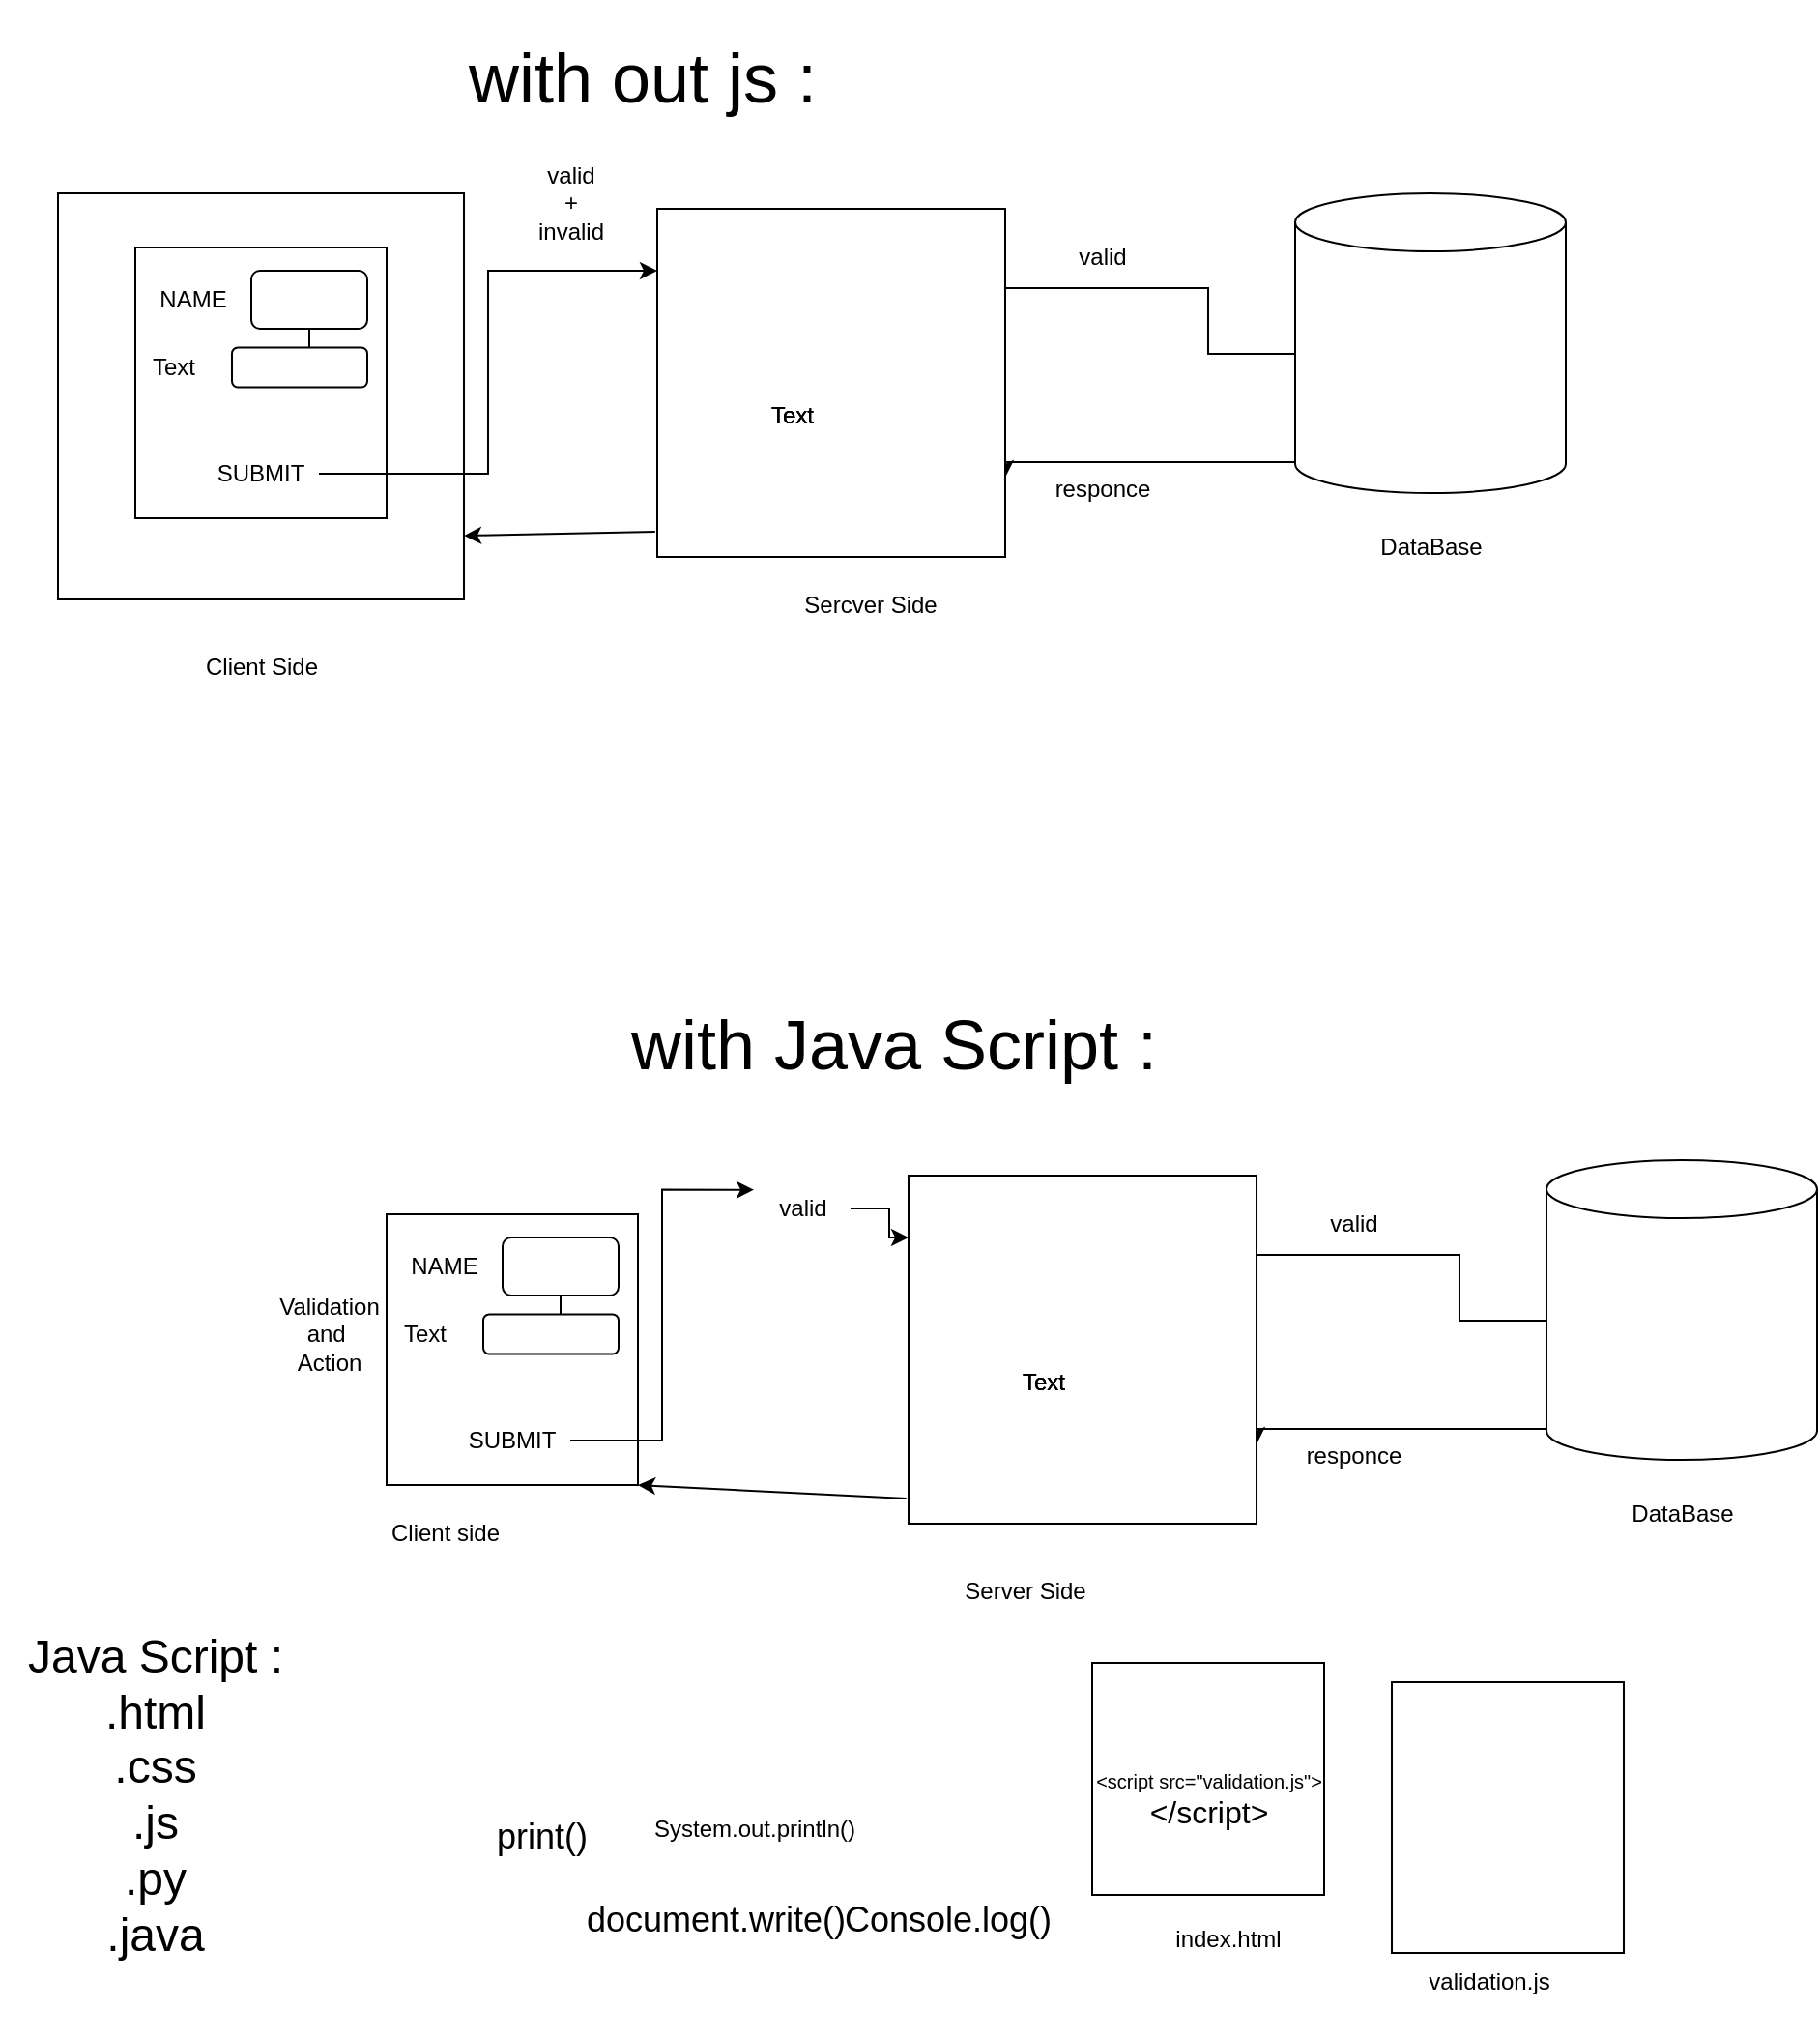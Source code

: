 <mxfile version="24.2.2" type="github">
  <diagram name="Page-1" id="Y0YqKOJ8I6JT_RrgWISb">
    <mxGraphModel dx="1318" dy="551" grid="1" gridSize="10" guides="1" tooltips="1" connect="1" arrows="1" fold="1" page="1" pageScale="1" pageWidth="850" pageHeight="1100" math="0" shadow="0">
      <root>
        <mxCell id="0" />
        <mxCell id="1" parent="0" />
        <mxCell id="5XzTyeewZFh_GoXqB1Of-1" value="" style="whiteSpace=wrap;html=1;aspect=fixed;" vertex="1" parent="1">
          <mxGeometry x="40" y="130" width="210" height="210" as="geometry" />
        </mxCell>
        <mxCell id="5XzTyeewZFh_GoXqB1Of-26" style="edgeStyle=orthogonalEdgeStyle;rounded=0;orthogonalLoop=1;jettySize=auto;html=1;exitX=1;exitY=0.25;exitDx=0;exitDy=0;entryX=1;entryY=0.75;entryDx=0;entryDy=0;" edge="1" parent="1">
          <mxGeometry relative="1" as="geometry">
            <mxPoint x="530" y="187" as="sourcePoint" />
            <mxPoint x="530" y="277" as="targetPoint" />
            <Array as="points">
              <mxPoint x="635" y="179" />
              <mxPoint x="635" y="213" />
              <mxPoint x="680" y="213" />
              <mxPoint x="680" y="269" />
            </Array>
          </mxGeometry>
        </mxCell>
        <mxCell id="5XzTyeewZFh_GoXqB1Of-3" value="" style="whiteSpace=wrap;html=1;aspect=fixed;" vertex="1" parent="1">
          <mxGeometry x="350" y="138" width="180" height="180" as="geometry" />
        </mxCell>
        <mxCell id="5XzTyeewZFh_GoXqB1Of-4" value="" style="shape=cylinder3;whiteSpace=wrap;html=1;boundedLbl=1;backgroundOutline=1;size=15;" vertex="1" parent="1">
          <mxGeometry x="680" y="130" width="140" height="155" as="geometry" />
        </mxCell>
        <mxCell id="5XzTyeewZFh_GoXqB1Of-5" value="&lt;font style=&quot;font-size: 12px;&quot;&gt;Client Side&lt;/font&gt;" style="text;html=1;align=center;verticalAlign=middle;resizable=0;points=[];autosize=1;strokeColor=none;fillColor=none;" vertex="1" parent="1">
          <mxGeometry x="105" y="360" width="80" height="30" as="geometry" />
        </mxCell>
        <mxCell id="5XzTyeewZFh_GoXqB1Of-6" value="Sercver Side" style="text;html=1;align=center;verticalAlign=middle;resizable=0;points=[];autosize=1;strokeColor=none;fillColor=none;" vertex="1" parent="1">
          <mxGeometry x="415" y="328" width="90" height="30" as="geometry" />
        </mxCell>
        <mxCell id="5XzTyeewZFh_GoXqB1Of-7" value="DataBase" style="text;html=1;align=center;verticalAlign=middle;resizable=0;points=[];autosize=1;strokeColor=none;fillColor=none;" vertex="1" parent="1">
          <mxGeometry x="710" y="298" width="80" height="30" as="geometry" />
        </mxCell>
        <mxCell id="5XzTyeewZFh_GoXqB1Of-8" value="" style="rounded=0;whiteSpace=wrap;html=1;" vertex="1" parent="1">
          <mxGeometry x="80" y="158" width="130" height="140" as="geometry" />
        </mxCell>
        <mxCell id="5XzTyeewZFh_GoXqB1Of-9" value="Text" style="text;html=1;align=center;verticalAlign=middle;whiteSpace=wrap;rounded=0;" vertex="1" parent="1">
          <mxGeometry x="390" y="230" width="60" height="30" as="geometry" />
        </mxCell>
        <mxCell id="5XzTyeewZFh_GoXqB1Of-10" value="Text" style="text;html=1;align=center;verticalAlign=middle;whiteSpace=wrap;rounded=0;" vertex="1" parent="1">
          <mxGeometry x="390" y="230" width="60" height="30" as="geometry" />
        </mxCell>
        <mxCell id="5XzTyeewZFh_GoXqB1Of-11" value="Text" style="text;html=1;align=center;verticalAlign=middle;whiteSpace=wrap;rounded=0;" vertex="1" parent="1">
          <mxGeometry x="390" y="230" width="60" height="30" as="geometry" />
        </mxCell>
        <mxCell id="5XzTyeewZFh_GoXqB1Of-14" value="" style="edgeStyle=orthogonalEdgeStyle;rounded=0;orthogonalLoop=1;jettySize=auto;html=1;" edge="1" parent="1" source="5XzTyeewZFh_GoXqB1Of-12" target="5XzTyeewZFh_GoXqB1Of-13">
          <mxGeometry relative="1" as="geometry" />
        </mxCell>
        <mxCell id="5XzTyeewZFh_GoXqB1Of-12" value="" style="rounded=1;whiteSpace=wrap;html=1;" vertex="1" parent="1">
          <mxGeometry x="140" y="170" width="60" height="30" as="geometry" />
        </mxCell>
        <mxCell id="5XzTyeewZFh_GoXqB1Of-13" value="" style="whiteSpace=wrap;html=1;rounded=1;" vertex="1" parent="1">
          <mxGeometry x="130" y="209.75" width="70" height="20.5" as="geometry" />
        </mxCell>
        <mxCell id="5XzTyeewZFh_GoXqB1Of-15" value="SUBMIT" style="text;html=1;align=center;verticalAlign=middle;whiteSpace=wrap;rounded=0;" vertex="1" parent="1">
          <mxGeometry x="115" y="260" width="60" height="30" as="geometry" />
        </mxCell>
        <mxCell id="5XzTyeewZFh_GoXqB1Of-18" value="NAME" style="text;html=1;align=center;verticalAlign=middle;whiteSpace=wrap;rounded=0;" vertex="1" parent="1">
          <mxGeometry x="80" y="170" width="60" height="30" as="geometry" />
        </mxCell>
        <mxCell id="5XzTyeewZFh_GoXqB1Of-21" value="Text" style="text;html=1;align=center;verticalAlign=middle;whiteSpace=wrap;rounded=0;" vertex="1" parent="1">
          <mxGeometry x="70" y="205" width="60" height="30" as="geometry" />
        </mxCell>
        <mxCell id="5XzTyeewZFh_GoXqB1Of-25" style="edgeStyle=orthogonalEdgeStyle;rounded=0;orthogonalLoop=1;jettySize=auto;html=1;entryX=0;entryY=0.178;entryDx=0;entryDy=0;entryPerimeter=0;" edge="1" parent="1" source="5XzTyeewZFh_GoXqB1Of-15" target="5XzTyeewZFh_GoXqB1Of-3">
          <mxGeometry relative="1" as="geometry" />
        </mxCell>
        <mxCell id="5XzTyeewZFh_GoXqB1Of-27" value="" style="endArrow=classic;html=1;rounded=0;exitX=-0.006;exitY=0.928;exitDx=0;exitDy=0;exitPerimeter=0;entryX=1;entryY=0.843;entryDx=0;entryDy=0;entryPerimeter=0;" edge="1" parent="1" source="5XzTyeewZFh_GoXqB1Of-3" target="5XzTyeewZFh_GoXqB1Of-1">
          <mxGeometry width="50" height="50" relative="1" as="geometry">
            <mxPoint x="400" y="280" as="sourcePoint" />
            <mxPoint x="450" y="230" as="targetPoint" />
          </mxGeometry>
        </mxCell>
        <mxCell id="5XzTyeewZFh_GoXqB1Of-28" value="&lt;font style=&quot;font-size: 36px;&quot;&gt;with out js :&lt;/font&gt;" style="text;html=1;align=center;verticalAlign=middle;whiteSpace=wrap;rounded=0;" vertex="1" parent="1">
          <mxGeometry x="185" y="30" width="315" height="80" as="geometry" />
        </mxCell>
        <mxCell id="5XzTyeewZFh_GoXqB1Of-30" value="valid&lt;div&gt;+&lt;/div&gt;&lt;div&gt;invalid&lt;/div&gt;" style="text;html=1;align=center;verticalAlign=middle;resizable=0;points=[];autosize=1;strokeColor=none;fillColor=none;" vertex="1" parent="1">
          <mxGeometry x="275" y="105" width="60" height="60" as="geometry" />
        </mxCell>
        <mxCell id="5XzTyeewZFh_GoXqB1Of-31" value="valid" style="text;html=1;align=center;verticalAlign=middle;resizable=0;points=[];autosize=1;strokeColor=none;fillColor=none;" vertex="1" parent="1">
          <mxGeometry x="555" y="148" width="50" height="30" as="geometry" />
        </mxCell>
        <mxCell id="5XzTyeewZFh_GoXqB1Of-32" value="responce" style="text;html=1;align=center;verticalAlign=middle;resizable=0;points=[];autosize=1;strokeColor=none;fillColor=none;" vertex="1" parent="1">
          <mxGeometry x="545" y="268" width="70" height="30" as="geometry" />
        </mxCell>
        <mxCell id="5XzTyeewZFh_GoXqB1Of-33" style="edgeStyle=orthogonalEdgeStyle;rounded=0;orthogonalLoop=1;jettySize=auto;html=1;exitX=1;exitY=0.25;exitDx=0;exitDy=0;entryX=1;entryY=0.75;entryDx=0;entryDy=0;" edge="1" parent="1">
          <mxGeometry relative="1" as="geometry">
            <mxPoint x="660" y="687" as="sourcePoint" />
            <mxPoint x="660" y="777" as="targetPoint" />
            <Array as="points">
              <mxPoint x="765" y="679" />
              <mxPoint x="765" y="713" />
              <mxPoint x="810" y="713" />
              <mxPoint x="810" y="769" />
            </Array>
          </mxGeometry>
        </mxCell>
        <mxCell id="5XzTyeewZFh_GoXqB1Of-34" value="" style="whiteSpace=wrap;html=1;aspect=fixed;" vertex="1" parent="1">
          <mxGeometry x="480" y="638" width="180" height="180" as="geometry" />
        </mxCell>
        <mxCell id="5XzTyeewZFh_GoXqB1Of-35" value="" style="shape=cylinder3;whiteSpace=wrap;html=1;boundedLbl=1;backgroundOutline=1;size=15;" vertex="1" parent="1">
          <mxGeometry x="810" y="630" width="140" height="155" as="geometry" />
        </mxCell>
        <mxCell id="5XzTyeewZFh_GoXqB1Of-36" value="DataBase" style="text;html=1;align=center;verticalAlign=middle;resizable=0;points=[];autosize=1;strokeColor=none;fillColor=none;" vertex="1" parent="1">
          <mxGeometry x="840" y="798" width="80" height="30" as="geometry" />
        </mxCell>
        <mxCell id="5XzTyeewZFh_GoXqB1Of-37" value="" style="rounded=0;whiteSpace=wrap;html=1;" vertex="1" parent="1">
          <mxGeometry x="210" y="658" width="130" height="140" as="geometry" />
        </mxCell>
        <mxCell id="5XzTyeewZFh_GoXqB1Of-38" value="Text" style="text;html=1;align=center;verticalAlign=middle;whiteSpace=wrap;rounded=0;" vertex="1" parent="1">
          <mxGeometry x="520" y="730" width="60" height="30" as="geometry" />
        </mxCell>
        <mxCell id="5XzTyeewZFh_GoXqB1Of-39" value="Text" style="text;html=1;align=center;verticalAlign=middle;whiteSpace=wrap;rounded=0;" vertex="1" parent="1">
          <mxGeometry x="520" y="730" width="60" height="30" as="geometry" />
        </mxCell>
        <mxCell id="5XzTyeewZFh_GoXqB1Of-40" value="Text" style="text;html=1;align=center;verticalAlign=middle;whiteSpace=wrap;rounded=0;" vertex="1" parent="1">
          <mxGeometry x="520" y="730" width="60" height="30" as="geometry" />
        </mxCell>
        <mxCell id="5XzTyeewZFh_GoXqB1Of-41" value="" style="edgeStyle=orthogonalEdgeStyle;rounded=0;orthogonalLoop=1;jettySize=auto;html=1;" edge="1" parent="1" source="5XzTyeewZFh_GoXqB1Of-42" target="5XzTyeewZFh_GoXqB1Of-43">
          <mxGeometry relative="1" as="geometry" />
        </mxCell>
        <mxCell id="5XzTyeewZFh_GoXqB1Of-42" value="" style="rounded=1;whiteSpace=wrap;html=1;" vertex="1" parent="1">
          <mxGeometry x="270" y="670" width="60" height="30" as="geometry" />
        </mxCell>
        <mxCell id="5XzTyeewZFh_GoXqB1Of-43" value="" style="whiteSpace=wrap;html=1;rounded=1;" vertex="1" parent="1">
          <mxGeometry x="260" y="709.75" width="70" height="20.5" as="geometry" />
        </mxCell>
        <mxCell id="5XzTyeewZFh_GoXqB1Of-44" value="SUBMIT" style="text;html=1;align=center;verticalAlign=middle;whiteSpace=wrap;rounded=0;" vertex="1" parent="1">
          <mxGeometry x="245" y="760" width="60" height="30" as="geometry" />
        </mxCell>
        <mxCell id="5XzTyeewZFh_GoXqB1Of-45" value="NAME" style="text;html=1;align=center;verticalAlign=middle;whiteSpace=wrap;rounded=0;" vertex="1" parent="1">
          <mxGeometry x="210" y="670" width="60" height="30" as="geometry" />
        </mxCell>
        <mxCell id="5XzTyeewZFh_GoXqB1Of-46" value="Text" style="text;html=1;align=center;verticalAlign=middle;whiteSpace=wrap;rounded=0;" vertex="1" parent="1">
          <mxGeometry x="200" y="705" width="60" height="30" as="geometry" />
        </mxCell>
        <mxCell id="5XzTyeewZFh_GoXqB1Of-47" style="edgeStyle=orthogonalEdgeStyle;rounded=0;orthogonalLoop=1;jettySize=auto;html=1;entryX=0;entryY=0.178;entryDx=0;entryDy=0;entryPerimeter=0;" edge="1" parent="1" source="5XzTyeewZFh_GoXqB1Of-50" target="5XzTyeewZFh_GoXqB1Of-34">
          <mxGeometry relative="1" as="geometry" />
        </mxCell>
        <mxCell id="5XzTyeewZFh_GoXqB1Of-48" value="" style="endArrow=classic;html=1;rounded=0;exitX=-0.006;exitY=0.928;exitDx=0;exitDy=0;exitPerimeter=0;entryX=1;entryY=1;entryDx=0;entryDy=0;" edge="1" parent="1" source="5XzTyeewZFh_GoXqB1Of-34" target="5XzTyeewZFh_GoXqB1Of-37">
          <mxGeometry width="50" height="50" relative="1" as="geometry">
            <mxPoint x="530" y="780" as="sourcePoint" />
            <mxPoint x="380" y="807" as="targetPoint" />
          </mxGeometry>
        </mxCell>
        <mxCell id="5XzTyeewZFh_GoXqB1Of-49" value="&lt;font style=&quot;font-size: 36px;&quot;&gt;with Java Script :&lt;/font&gt;" style="text;html=1;align=center;verticalAlign=middle;whiteSpace=wrap;rounded=0;" vertex="1" parent="1">
          <mxGeometry x="315" y="530" width="315" height="80" as="geometry" />
        </mxCell>
        <mxCell id="5XzTyeewZFh_GoXqB1Of-51" value="valid" style="text;html=1;align=center;verticalAlign=middle;resizable=0;points=[];autosize=1;strokeColor=none;fillColor=none;" vertex="1" parent="1">
          <mxGeometry x="685" y="648" width="50" height="30" as="geometry" />
        </mxCell>
        <mxCell id="5XzTyeewZFh_GoXqB1Of-52" value="responce" style="text;html=1;align=center;verticalAlign=middle;resizable=0;points=[];autosize=1;strokeColor=none;fillColor=none;" vertex="1" parent="1">
          <mxGeometry x="675" y="768" width="70" height="30" as="geometry" />
        </mxCell>
        <mxCell id="5XzTyeewZFh_GoXqB1Of-55" value="Client side" style="text;html=1;align=center;verticalAlign=middle;resizable=0;points=[];autosize=1;strokeColor=none;fillColor=none;" vertex="1" parent="1">
          <mxGeometry x="200" y="808" width="80" height="30" as="geometry" />
        </mxCell>
        <mxCell id="5XzTyeewZFh_GoXqB1Of-56" value="Server Side" style="text;html=1;align=center;verticalAlign=middle;resizable=0;points=[];autosize=1;strokeColor=none;fillColor=none;" vertex="1" parent="1">
          <mxGeometry x="495" y="838" width="90" height="30" as="geometry" />
        </mxCell>
        <mxCell id="5XzTyeewZFh_GoXqB1Of-57" value="" style="edgeStyle=orthogonalEdgeStyle;rounded=0;orthogonalLoop=1;jettySize=auto;html=1;entryX=0;entryY=0.178;entryDx=0;entryDy=0;entryPerimeter=0;" edge="1" parent="1" source="5XzTyeewZFh_GoXqB1Of-44" target="5XzTyeewZFh_GoXqB1Of-50">
          <mxGeometry relative="1" as="geometry">
            <mxPoint x="305" y="775" as="sourcePoint" />
            <mxPoint x="480" y="670" as="targetPoint" />
          </mxGeometry>
        </mxCell>
        <mxCell id="5XzTyeewZFh_GoXqB1Of-50" value="&lt;div&gt;valid&lt;/div&gt;" style="text;html=1;align=center;verticalAlign=middle;resizable=0;points=[];autosize=1;strokeColor=none;fillColor=none;" vertex="1" parent="1">
          <mxGeometry x="400" y="640" width="50" height="30" as="geometry" />
        </mxCell>
        <mxCell id="5XzTyeewZFh_GoXqB1Of-58" value="Validation&lt;div&gt;and&amp;nbsp;&lt;/div&gt;&lt;div&gt;Action&lt;/div&gt;" style="text;html=1;align=center;verticalAlign=middle;resizable=0;points=[];autosize=1;strokeColor=none;fillColor=none;" vertex="1" parent="1">
          <mxGeometry x="140" y="690" width="80" height="60" as="geometry" />
        </mxCell>
        <mxCell id="5XzTyeewZFh_GoXqB1Of-59" value="&lt;font style=&quot;font-size: 24px;&quot;&gt;Java Script :&lt;/font&gt;&lt;div&gt;&lt;font style=&quot;font-size: 24px;&quot;&gt;.html&lt;/font&gt;&lt;/div&gt;&lt;div&gt;&lt;span style=&quot;font-size: 24px;&quot;&gt;.css&lt;/span&gt;&lt;/div&gt;&lt;div&gt;&lt;span style=&quot;font-size: 24px;&quot;&gt;.js&lt;/span&gt;&lt;/div&gt;&lt;div&gt;&lt;span style=&quot;font-size: 24px;&quot;&gt;.py&lt;/span&gt;&lt;/div&gt;&lt;div&gt;&lt;span style=&quot;font-size: 24px;&quot;&gt;.java&lt;/span&gt;&lt;/div&gt;&lt;div&gt;&lt;span style=&quot;font-size: 24px;&quot;&gt;&lt;br&gt;&lt;/span&gt;&lt;/div&gt;" style="text;html=1;align=center;verticalAlign=middle;resizable=0;points=[];autosize=1;strokeColor=none;fillColor=none;" vertex="1" parent="1">
          <mxGeometry x="10" y="863" width="160" height="220" as="geometry" />
        </mxCell>
        <mxCell id="5XzTyeewZFh_GoXqB1Of-60" value="&lt;font style=&quot;font-size: 18px;&quot;&gt;print()&lt;/font&gt;" style="text;html=1;align=center;verticalAlign=middle;resizable=0;points=[];autosize=1;strokeColor=none;fillColor=none;" vertex="1" parent="1">
          <mxGeometry x="255" y="960" width="70" height="40" as="geometry" />
        </mxCell>
        <mxCell id="5XzTyeewZFh_GoXqB1Of-61" value="System.out.println()&lt;div&gt;&lt;br&gt;&lt;/div&gt;" style="text;html=1;align=center;verticalAlign=middle;resizable=0;points=[];autosize=1;strokeColor=none;fillColor=none;" vertex="1" parent="1">
          <mxGeometry x="335" y="963" width="130" height="40" as="geometry" />
        </mxCell>
        <mxCell id="5XzTyeewZFh_GoXqB1Of-62" value="&lt;font style=&quot;font-size: 18px;&quot;&gt;document.write()&lt;/font&gt;" style="text;html=1;align=center;verticalAlign=middle;resizable=0;points=[];autosize=1;strokeColor=none;fillColor=none;" vertex="1" parent="1">
          <mxGeometry x="300" y="1003" width="160" height="40" as="geometry" />
        </mxCell>
        <mxCell id="5XzTyeewZFh_GoXqB1Of-65" value="&lt;font style=&quot;font-size: 18px;&quot;&gt;Console.log()&lt;/font&gt;" style="text;html=1;align=center;verticalAlign=middle;resizable=0;points=[];autosize=1;strokeColor=none;fillColor=none;" vertex="1" parent="1">
          <mxGeometry x="435" y="1003" width="130" height="40" as="geometry" />
        </mxCell>
        <mxCell id="5XzTyeewZFh_GoXqB1Of-66" value="" style="rounded=0;whiteSpace=wrap;html=1;" vertex="1" parent="1">
          <mxGeometry x="575" y="890" width="120" height="120" as="geometry" />
        </mxCell>
        <mxCell id="5XzTyeewZFh_GoXqB1Of-67" value="Text" style="text;html=1;align=center;verticalAlign=middle;resizable=0;points=[];autosize=1;strokeColor=none;fillColor=none;" vertex="1" parent="1">
          <mxGeometry x="715" y="958" width="50" height="30" as="geometry" />
        </mxCell>
        <mxCell id="5XzTyeewZFh_GoXqB1Of-68" value="index.html&lt;div&gt;&lt;br&gt;&lt;/div&gt;" style="text;html=1;align=center;verticalAlign=middle;resizable=0;points=[];autosize=1;strokeColor=none;fillColor=none;" vertex="1" parent="1">
          <mxGeometry x="605" y="1020" width="80" height="40" as="geometry" />
        </mxCell>
        <mxCell id="5XzTyeewZFh_GoXqB1Of-69" value="" style="whiteSpace=wrap;html=1;" vertex="1" parent="1">
          <mxGeometry x="730" y="900" width="120" height="140" as="geometry" />
        </mxCell>
        <mxCell id="5XzTyeewZFh_GoXqB1Of-71" value="validation.js" style="text;html=1;align=center;verticalAlign=middle;resizable=0;points=[];autosize=1;strokeColor=none;fillColor=none;" vertex="1" parent="1">
          <mxGeometry x="735" y="1040" width="90" height="30" as="geometry" />
        </mxCell>
        <mxCell id="5XzTyeewZFh_GoXqB1Of-72" value="&lt;font style=&quot;font-size: 10px;&quot;&gt;&amp;lt;script src=&quot;validation.js&quot;&amp;gt;&lt;/font&gt;&lt;div&gt;&lt;font size=&quot;3&quot;&gt;&amp;lt;/script&amp;gt;&lt;/font&gt;&lt;/div&gt;" style="text;html=1;align=center;verticalAlign=middle;resizable=0;points=[];autosize=1;strokeColor=none;fillColor=none;" vertex="1" parent="1">
          <mxGeometry x="565" y="935" width="140" height="50" as="geometry" />
        </mxCell>
      </root>
    </mxGraphModel>
  </diagram>
</mxfile>
